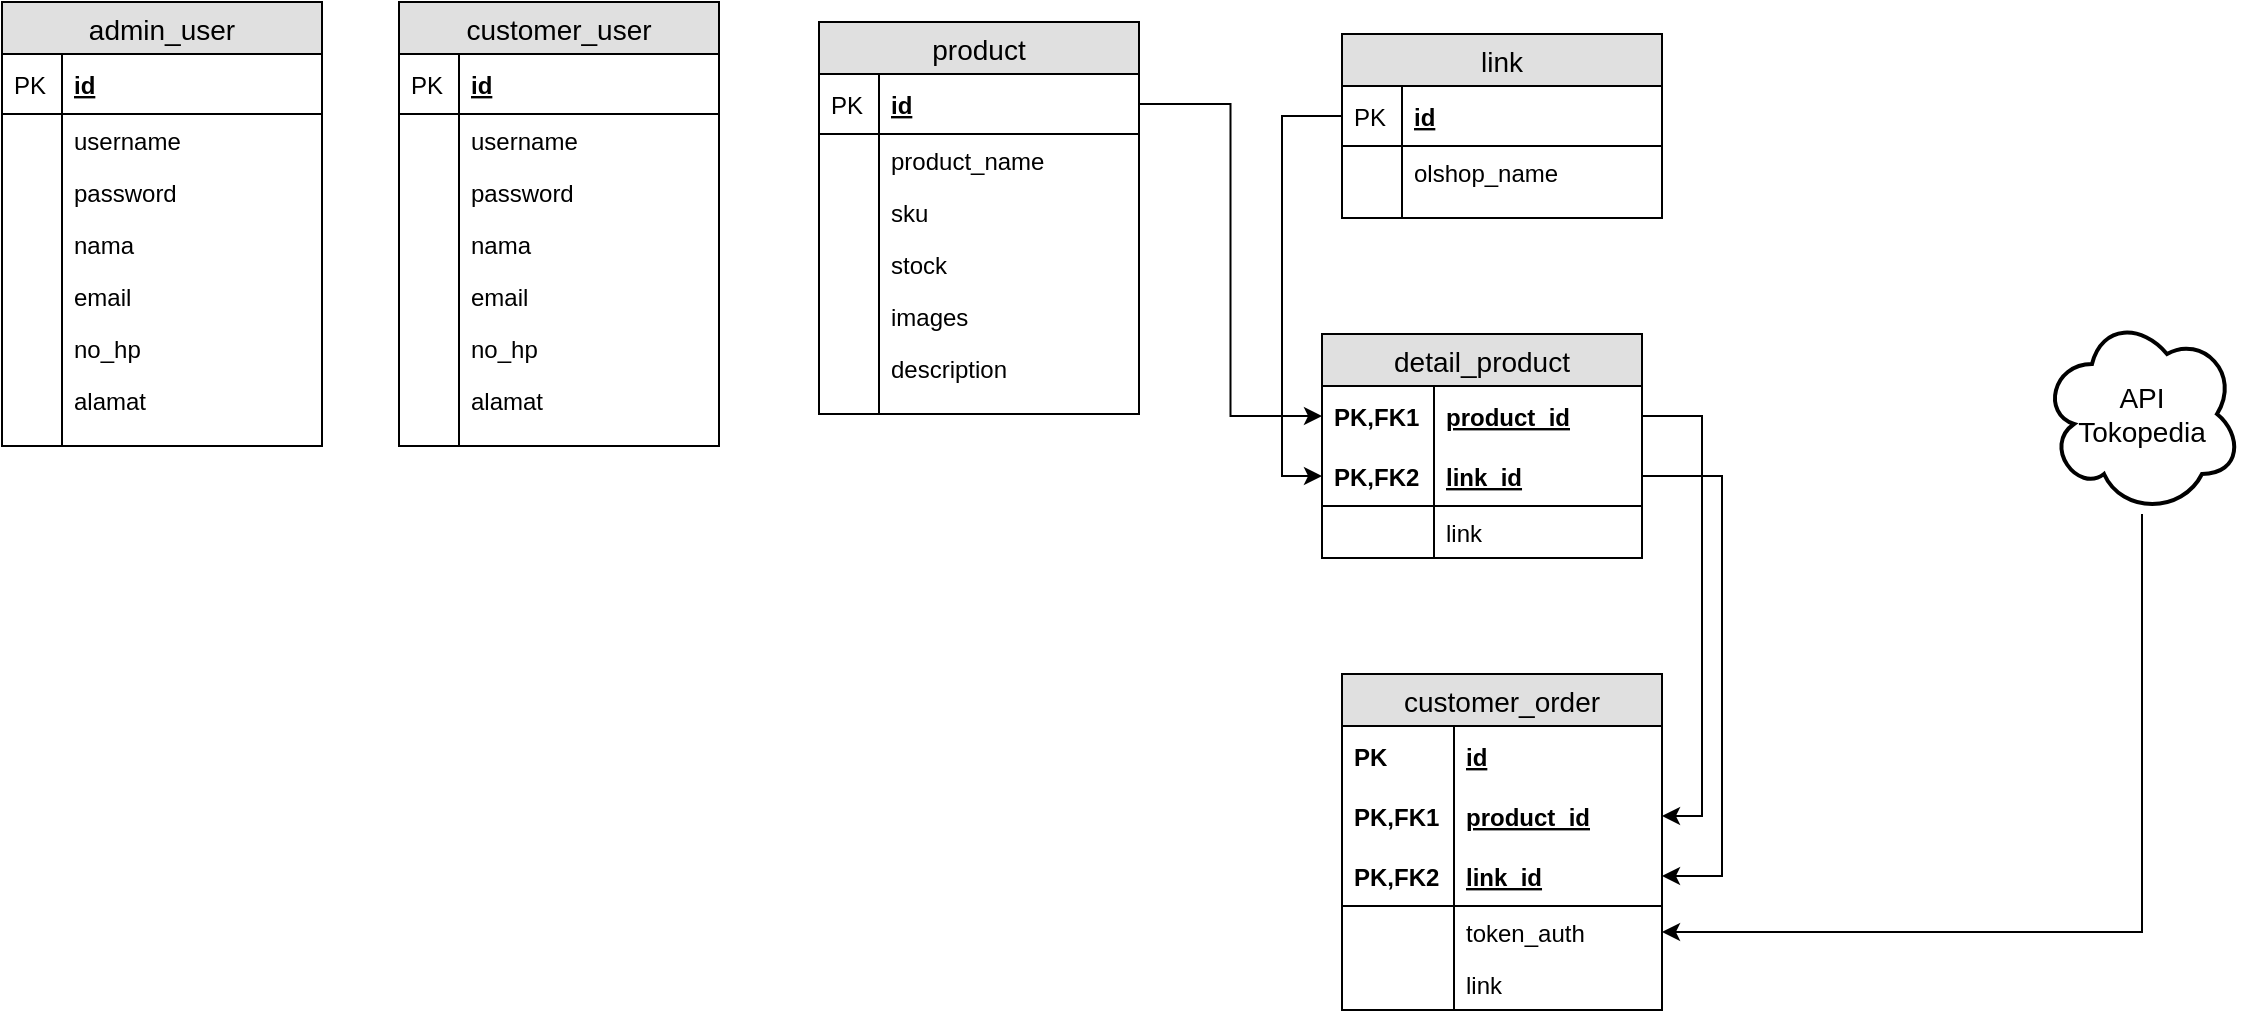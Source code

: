 <mxfile version="12.2.2" type="device" pages="1"><diagram id="BnBu3nzTmtbillHSKIIM" name="Page-1"><mxGraphModel dx="2872" dy="867" grid="1" gridSize="10" guides="1" tooltips="1" connect="1" arrows="1" fold="1" page="1" pageScale="1" pageWidth="1169" pageHeight="827" math="0" shadow="0"><root><mxCell id="0"/><mxCell id="1" parent="0"/><mxCell id="rHw0YXMAjfLEx67DA8d0-1" value="customer_user" style="swimlane;fontStyle=0;childLayout=stackLayout;horizontal=1;startSize=26;fillColor=#e0e0e0;horizontalStack=0;resizeParent=1;resizeParentMax=0;resizeLast=0;collapsible=1;marginBottom=0;swimlaneFillColor=#ffffff;align=center;fontSize=14;" parent="1" vertex="1"><mxGeometry x="-1.5" y="34" width="160" height="222" as="geometry"/></mxCell><mxCell id="rHw0YXMAjfLEx67DA8d0-2" value="id" style="shape=partialRectangle;top=0;left=0;right=0;bottom=1;align=left;verticalAlign=middle;fillColor=none;spacingLeft=34;spacingRight=4;overflow=hidden;rotatable=0;points=[[0,0.5],[1,0.5]];portConstraint=eastwest;dropTarget=0;fontStyle=5;fontSize=12;" parent="rHw0YXMAjfLEx67DA8d0-1" vertex="1"><mxGeometry y="26" width="160" height="30" as="geometry"/></mxCell><mxCell id="rHw0YXMAjfLEx67DA8d0-3" value="PK" style="shape=partialRectangle;top=0;left=0;bottom=0;fillColor=none;align=left;verticalAlign=middle;spacingLeft=4;spacingRight=4;overflow=hidden;rotatable=0;points=[];portConstraint=eastwest;part=1;fontSize=12;" parent="rHw0YXMAjfLEx67DA8d0-2" vertex="1" connectable="0"><mxGeometry width="30" height="30" as="geometry"/></mxCell><mxCell id="yBIRojquBB3btznewBYH-18" value="username" style="shape=partialRectangle;top=0;left=0;right=0;bottom=0;align=left;verticalAlign=top;fillColor=none;spacingLeft=34;spacingRight=4;overflow=hidden;rotatable=0;points=[[0,0.5],[1,0.5]];portConstraint=eastwest;dropTarget=0;fontSize=12;" vertex="1" parent="rHw0YXMAjfLEx67DA8d0-1"><mxGeometry y="56" width="160" height="26" as="geometry"/></mxCell><mxCell id="yBIRojquBB3btznewBYH-19" value="" style="shape=partialRectangle;top=0;left=0;bottom=0;fillColor=none;align=left;verticalAlign=top;spacingLeft=4;spacingRight=4;overflow=hidden;rotatable=0;points=[];portConstraint=eastwest;part=1;fontSize=12;" vertex="1" connectable="0" parent="yBIRojquBB3btznewBYH-18"><mxGeometry width="30" height="26" as="geometry"/></mxCell><mxCell id="rHw0YXMAjfLEx67DA8d0-4" value="password" style="shape=partialRectangle;top=0;left=0;right=0;bottom=0;align=left;verticalAlign=top;fillColor=none;spacingLeft=34;spacingRight=4;overflow=hidden;rotatable=0;points=[[0,0.5],[1,0.5]];portConstraint=eastwest;dropTarget=0;fontSize=12;" parent="rHw0YXMAjfLEx67DA8d0-1" vertex="1"><mxGeometry y="82" width="160" height="26" as="geometry"/></mxCell><mxCell id="rHw0YXMAjfLEx67DA8d0-5" value="" style="shape=partialRectangle;top=0;left=0;bottom=0;fillColor=none;align=left;verticalAlign=top;spacingLeft=4;spacingRight=4;overflow=hidden;rotatable=0;points=[];portConstraint=eastwest;part=1;fontSize=12;" parent="rHw0YXMAjfLEx67DA8d0-4" vertex="1" connectable="0"><mxGeometry width="30" height="26" as="geometry"/></mxCell><mxCell id="rHw0YXMAjfLEx67DA8d0-6" value="nama" style="shape=partialRectangle;top=0;left=0;right=0;bottom=0;align=left;verticalAlign=top;fillColor=none;spacingLeft=34;spacingRight=4;overflow=hidden;rotatable=0;points=[[0,0.5],[1,0.5]];portConstraint=eastwest;dropTarget=0;fontSize=12;" parent="rHw0YXMAjfLEx67DA8d0-1" vertex="1"><mxGeometry y="108" width="160" height="26" as="geometry"/></mxCell><mxCell id="rHw0YXMAjfLEx67DA8d0-7" value="" style="shape=partialRectangle;top=0;left=0;bottom=0;fillColor=none;align=left;verticalAlign=top;spacingLeft=4;spacingRight=4;overflow=hidden;rotatable=0;points=[];portConstraint=eastwest;part=1;fontSize=12;" parent="rHw0YXMAjfLEx67DA8d0-6" vertex="1" connectable="0"><mxGeometry width="30" height="26" as="geometry"/></mxCell><mxCell id="rHw0YXMAjfLEx67DA8d0-12" value="email" style="shape=partialRectangle;top=0;left=0;right=0;bottom=0;align=left;verticalAlign=top;fillColor=none;spacingLeft=34;spacingRight=4;overflow=hidden;rotatable=0;points=[[0,0.5],[1,0.5]];portConstraint=eastwest;dropTarget=0;fontSize=12;" parent="rHw0YXMAjfLEx67DA8d0-1" vertex="1"><mxGeometry y="134" width="160" height="26" as="geometry"/></mxCell><mxCell id="rHw0YXMAjfLEx67DA8d0-13" value="" style="shape=partialRectangle;top=0;left=0;bottom=0;fillColor=none;align=left;verticalAlign=top;spacingLeft=4;spacingRight=4;overflow=hidden;rotatable=0;points=[];portConstraint=eastwest;part=1;fontSize=12;" parent="rHw0YXMAjfLEx67DA8d0-12" vertex="1" connectable="0"><mxGeometry width="30" height="26" as="geometry"/></mxCell><mxCell id="rHw0YXMAjfLEx67DA8d0-14" value="no_hp" style="shape=partialRectangle;top=0;left=0;right=0;bottom=0;align=left;verticalAlign=top;fillColor=none;spacingLeft=34;spacingRight=4;overflow=hidden;rotatable=0;points=[[0,0.5],[1,0.5]];portConstraint=eastwest;dropTarget=0;fontSize=12;" parent="rHw0YXMAjfLEx67DA8d0-1" vertex="1"><mxGeometry y="160" width="160" height="26" as="geometry"/></mxCell><mxCell id="rHw0YXMAjfLEx67DA8d0-15" value="" style="shape=partialRectangle;top=0;left=0;bottom=0;fillColor=none;align=left;verticalAlign=top;spacingLeft=4;spacingRight=4;overflow=hidden;rotatable=0;points=[];portConstraint=eastwest;part=1;fontSize=12;" parent="rHw0YXMAjfLEx67DA8d0-14" vertex="1" connectable="0"><mxGeometry width="30" height="26" as="geometry"/></mxCell><mxCell id="rHw0YXMAjfLEx67DA8d0-8" value="alamat" style="shape=partialRectangle;top=0;left=0;right=0;bottom=0;align=left;verticalAlign=top;fillColor=none;spacingLeft=34;spacingRight=4;overflow=hidden;rotatable=0;points=[[0,0.5],[1,0.5]];portConstraint=eastwest;dropTarget=0;fontSize=12;" parent="rHw0YXMAjfLEx67DA8d0-1" vertex="1"><mxGeometry y="186" width="160" height="26" as="geometry"/></mxCell><mxCell id="rHw0YXMAjfLEx67DA8d0-9" value="" style="shape=partialRectangle;top=0;left=0;bottom=0;fillColor=none;align=left;verticalAlign=top;spacingLeft=4;spacingRight=4;overflow=hidden;rotatable=0;points=[];portConstraint=eastwest;part=1;fontSize=12;" parent="rHw0YXMAjfLEx67DA8d0-8" vertex="1" connectable="0"><mxGeometry width="30" height="26" as="geometry"/></mxCell><mxCell id="rHw0YXMAjfLEx67DA8d0-10" value="" style="shape=partialRectangle;top=0;left=0;right=0;bottom=0;align=left;verticalAlign=top;fillColor=none;spacingLeft=34;spacingRight=4;overflow=hidden;rotatable=0;points=[[0,0.5],[1,0.5]];portConstraint=eastwest;dropTarget=0;fontSize=12;" parent="rHw0YXMAjfLEx67DA8d0-1" vertex="1"><mxGeometry y="212" width="160" height="10" as="geometry"/></mxCell><mxCell id="rHw0YXMAjfLEx67DA8d0-11" value="" style="shape=partialRectangle;top=0;left=0;bottom=0;fillColor=none;align=left;verticalAlign=top;spacingLeft=4;spacingRight=4;overflow=hidden;rotatable=0;points=[];portConstraint=eastwest;part=1;fontSize=12;" parent="rHw0YXMAjfLEx67DA8d0-10" vertex="1" connectable="0"><mxGeometry width="30" height="10" as="geometry"/></mxCell><mxCell id="rHw0YXMAjfLEx67DA8d0-16" value="product" style="swimlane;fontStyle=0;childLayout=stackLayout;horizontal=1;startSize=26;fillColor=#e0e0e0;horizontalStack=0;resizeParent=1;resizeParentMax=0;resizeLast=0;collapsible=1;marginBottom=0;swimlaneFillColor=#ffffff;align=center;fontSize=14;" parent="1" vertex="1"><mxGeometry x="208.5" y="44" width="160" height="196" as="geometry"/></mxCell><mxCell id="rHw0YXMAjfLEx67DA8d0-17" value="id" style="shape=partialRectangle;top=0;left=0;right=0;bottom=1;align=left;verticalAlign=middle;fillColor=none;spacingLeft=34;spacingRight=4;overflow=hidden;rotatable=0;points=[[0,0.5],[1,0.5]];portConstraint=eastwest;dropTarget=0;fontStyle=5;fontSize=12;" parent="rHw0YXMAjfLEx67DA8d0-16" vertex="1"><mxGeometry y="26" width="160" height="30" as="geometry"/></mxCell><mxCell id="rHw0YXMAjfLEx67DA8d0-18" value="PK" style="shape=partialRectangle;top=0;left=0;bottom=0;fillColor=none;align=left;verticalAlign=middle;spacingLeft=4;spacingRight=4;overflow=hidden;rotatable=0;points=[];portConstraint=eastwest;part=1;fontSize=12;" parent="rHw0YXMAjfLEx67DA8d0-17" vertex="1" connectable="0"><mxGeometry width="30" height="30" as="geometry"/></mxCell><mxCell id="rHw0YXMAjfLEx67DA8d0-19" value="product_name" style="shape=partialRectangle;top=0;left=0;right=0;bottom=0;align=left;verticalAlign=top;fillColor=none;spacingLeft=34;spacingRight=4;overflow=hidden;rotatable=0;points=[[0,0.5],[1,0.5]];portConstraint=eastwest;dropTarget=0;fontSize=12;" parent="rHw0YXMAjfLEx67DA8d0-16" vertex="1"><mxGeometry y="56" width="160" height="26" as="geometry"/></mxCell><mxCell id="rHw0YXMAjfLEx67DA8d0-20" value="" style="shape=partialRectangle;top=0;left=0;bottom=0;fillColor=none;align=left;verticalAlign=top;spacingLeft=4;spacingRight=4;overflow=hidden;rotatable=0;points=[];portConstraint=eastwest;part=1;fontSize=12;" parent="rHw0YXMAjfLEx67DA8d0-19" vertex="1" connectable="0"><mxGeometry width="30" height="26" as="geometry"/></mxCell><mxCell id="rHw0YXMAjfLEx67DA8d0-21" value="sku" style="shape=partialRectangle;top=0;left=0;right=0;bottom=0;align=left;verticalAlign=top;fillColor=none;spacingLeft=34;spacingRight=4;overflow=hidden;rotatable=0;points=[[0,0.5],[1,0.5]];portConstraint=eastwest;dropTarget=0;fontSize=12;" parent="rHw0YXMAjfLEx67DA8d0-16" vertex="1"><mxGeometry y="82" width="160" height="26" as="geometry"/></mxCell><mxCell id="rHw0YXMAjfLEx67DA8d0-22" value="" style="shape=partialRectangle;top=0;left=0;bottom=0;fillColor=none;align=left;verticalAlign=top;spacingLeft=4;spacingRight=4;overflow=hidden;rotatable=0;points=[];portConstraint=eastwest;part=1;fontSize=12;" parent="rHw0YXMAjfLEx67DA8d0-21" vertex="1" connectable="0"><mxGeometry width="30" height="26" as="geometry"/></mxCell><mxCell id="rHw0YXMAjfLEx67DA8d0-23" value="stock" style="shape=partialRectangle;top=0;left=0;right=0;bottom=0;align=left;verticalAlign=top;fillColor=none;spacingLeft=34;spacingRight=4;overflow=hidden;rotatable=0;points=[[0,0.5],[1,0.5]];portConstraint=eastwest;dropTarget=0;fontSize=12;" parent="rHw0YXMAjfLEx67DA8d0-16" vertex="1"><mxGeometry y="108" width="160" height="26" as="geometry"/></mxCell><mxCell id="rHw0YXMAjfLEx67DA8d0-24" value="" style="shape=partialRectangle;top=0;left=0;bottom=0;fillColor=none;align=left;verticalAlign=top;spacingLeft=4;spacingRight=4;overflow=hidden;rotatable=0;points=[];portConstraint=eastwest;part=1;fontSize=12;" parent="rHw0YXMAjfLEx67DA8d0-23" vertex="1" connectable="0"><mxGeometry width="30" height="26" as="geometry"/></mxCell><mxCell id="rHw0YXMAjfLEx67DA8d0-50" value="images" style="shape=partialRectangle;top=0;left=0;right=0;bottom=0;align=left;verticalAlign=top;fillColor=none;spacingLeft=34;spacingRight=4;overflow=hidden;rotatable=0;points=[[0,0.5],[1,0.5]];portConstraint=eastwest;dropTarget=0;fontSize=12;" parent="rHw0YXMAjfLEx67DA8d0-16" vertex="1"><mxGeometry y="134" width="160" height="26" as="geometry"/></mxCell><mxCell id="rHw0YXMAjfLEx67DA8d0-51" value="" style="shape=partialRectangle;top=0;left=0;bottom=0;fillColor=none;align=left;verticalAlign=top;spacingLeft=4;spacingRight=4;overflow=hidden;rotatable=0;points=[];portConstraint=eastwest;part=1;fontSize=12;" parent="rHw0YXMAjfLEx67DA8d0-50" vertex="1" connectable="0"><mxGeometry width="30" height="26" as="geometry"/></mxCell><mxCell id="yBIRojquBB3btznewBYH-20" value="description" style="shape=partialRectangle;top=0;left=0;right=0;bottom=0;align=left;verticalAlign=top;fillColor=none;spacingLeft=34;spacingRight=4;overflow=hidden;rotatable=0;points=[[0,0.5],[1,0.5]];portConstraint=eastwest;dropTarget=0;fontSize=12;" vertex="1" parent="rHw0YXMAjfLEx67DA8d0-16"><mxGeometry y="160" width="160" height="26" as="geometry"/></mxCell><mxCell id="yBIRojquBB3btznewBYH-21" value="" style="shape=partialRectangle;top=0;left=0;bottom=0;fillColor=none;align=left;verticalAlign=top;spacingLeft=4;spacingRight=4;overflow=hidden;rotatable=0;points=[];portConstraint=eastwest;part=1;fontSize=12;" vertex="1" connectable="0" parent="yBIRojquBB3btznewBYH-20"><mxGeometry width="30" height="26" as="geometry"/></mxCell><mxCell id="rHw0YXMAjfLEx67DA8d0-29" value="" style="shape=partialRectangle;top=0;left=0;right=0;bottom=0;align=left;verticalAlign=top;fillColor=none;spacingLeft=34;spacingRight=4;overflow=hidden;rotatable=0;points=[[0,0.5],[1,0.5]];portConstraint=eastwest;dropTarget=0;fontSize=12;" parent="rHw0YXMAjfLEx67DA8d0-16" vertex="1"><mxGeometry y="186" width="160" height="10" as="geometry"/></mxCell><mxCell id="rHw0YXMAjfLEx67DA8d0-30" value="" style="shape=partialRectangle;top=0;left=0;bottom=0;fillColor=none;align=left;verticalAlign=top;spacingLeft=4;spacingRight=4;overflow=hidden;rotatable=0;points=[];portConstraint=eastwest;part=1;fontSize=12;" parent="rHw0YXMAjfLEx67DA8d0-29" vertex="1" connectable="0"><mxGeometry width="30" height="10" as="geometry"/></mxCell><mxCell id="rHw0YXMAjfLEx67DA8d0-31" value="link" style="swimlane;fontStyle=0;childLayout=stackLayout;horizontal=1;startSize=26;fillColor=#e0e0e0;horizontalStack=0;resizeParent=1;resizeParentMax=0;resizeLast=0;collapsible=1;marginBottom=0;swimlaneFillColor=#ffffff;align=center;fontSize=14;" parent="1" vertex="1"><mxGeometry x="470" y="50" width="160" height="92" as="geometry"/></mxCell><mxCell id="rHw0YXMAjfLEx67DA8d0-32" value="id" style="shape=partialRectangle;top=0;left=0;right=0;bottom=1;align=left;verticalAlign=middle;fillColor=none;spacingLeft=34;spacingRight=4;overflow=hidden;rotatable=0;points=[[0,0.5],[1,0.5]];portConstraint=eastwest;dropTarget=0;fontStyle=5;fontSize=12;" parent="rHw0YXMAjfLEx67DA8d0-31" vertex="1"><mxGeometry y="26" width="160" height="30" as="geometry"/></mxCell><mxCell id="rHw0YXMAjfLEx67DA8d0-33" value="PK" style="shape=partialRectangle;top=0;left=0;bottom=0;fillColor=none;align=left;verticalAlign=middle;spacingLeft=4;spacingRight=4;overflow=hidden;rotatable=0;points=[];portConstraint=eastwest;part=1;fontSize=12;" parent="rHw0YXMAjfLEx67DA8d0-32" vertex="1" connectable="0"><mxGeometry width="30" height="30" as="geometry"/></mxCell><mxCell id="rHw0YXMAjfLEx67DA8d0-34" value="olshop_name" style="shape=partialRectangle;top=0;left=0;right=0;bottom=0;align=left;verticalAlign=top;fillColor=none;spacingLeft=34;spacingRight=4;overflow=hidden;rotatable=0;points=[[0,0.5],[1,0.5]];portConstraint=eastwest;dropTarget=0;fontSize=12;" parent="rHw0YXMAjfLEx67DA8d0-31" vertex="1"><mxGeometry y="56" width="160" height="26" as="geometry"/></mxCell><mxCell id="rHw0YXMAjfLEx67DA8d0-35" value="" style="shape=partialRectangle;top=0;left=0;bottom=0;fillColor=none;align=left;verticalAlign=top;spacingLeft=4;spacingRight=4;overflow=hidden;rotatable=0;points=[];portConstraint=eastwest;part=1;fontSize=12;" parent="rHw0YXMAjfLEx67DA8d0-34" vertex="1" connectable="0"><mxGeometry width="30" height="26" as="geometry"/></mxCell><mxCell id="rHw0YXMAjfLEx67DA8d0-40" value="" style="shape=partialRectangle;top=0;left=0;right=0;bottom=0;align=left;verticalAlign=top;fillColor=none;spacingLeft=34;spacingRight=4;overflow=hidden;rotatable=0;points=[[0,0.5],[1,0.5]];portConstraint=eastwest;dropTarget=0;fontSize=12;" parent="rHw0YXMAjfLEx67DA8d0-31" vertex="1"><mxGeometry y="82" width="160" height="10" as="geometry"/></mxCell><mxCell id="rHw0YXMAjfLEx67DA8d0-41" value="" style="shape=partialRectangle;top=0;left=0;bottom=0;fillColor=none;align=left;verticalAlign=top;spacingLeft=4;spacingRight=4;overflow=hidden;rotatable=0;points=[];portConstraint=eastwest;part=1;fontSize=12;" parent="rHw0YXMAjfLEx67DA8d0-40" vertex="1" connectable="0"><mxGeometry width="30" height="10" as="geometry"/></mxCell><mxCell id="rHw0YXMAjfLEx67DA8d0-42" value="detail_product" style="swimlane;fontStyle=0;childLayout=stackLayout;horizontal=1;startSize=26;fillColor=#e0e0e0;horizontalStack=0;resizeParent=1;resizeParentMax=0;resizeLast=0;collapsible=1;marginBottom=0;swimlaneFillColor=#ffffff;align=center;fontSize=14;" parent="1" vertex="1"><mxGeometry x="460" y="200" width="160" height="112" as="geometry"/></mxCell><mxCell id="rHw0YXMAjfLEx67DA8d0-43" value="product_id" style="shape=partialRectangle;top=0;left=0;right=0;bottom=0;align=left;verticalAlign=middle;fillColor=none;spacingLeft=60;spacingRight=4;overflow=hidden;rotatable=0;points=[[0,0.5],[1,0.5]];portConstraint=eastwest;dropTarget=0;fontStyle=5;fontSize=12;" parent="rHw0YXMAjfLEx67DA8d0-42" vertex="1"><mxGeometry y="26" width="160" height="30" as="geometry"/></mxCell><mxCell id="rHw0YXMAjfLEx67DA8d0-44" value="PK,FK1" style="shape=partialRectangle;fontStyle=1;top=0;left=0;bottom=0;fillColor=none;align=left;verticalAlign=middle;spacingLeft=4;spacingRight=4;overflow=hidden;rotatable=0;points=[];portConstraint=eastwest;part=1;fontSize=12;" parent="rHw0YXMAjfLEx67DA8d0-43" vertex="1" connectable="0"><mxGeometry width="56" height="30" as="geometry"/></mxCell><mxCell id="rHw0YXMAjfLEx67DA8d0-45" value="link_id" style="shape=partialRectangle;top=0;left=0;right=0;bottom=1;align=left;verticalAlign=middle;fillColor=none;spacingLeft=60;spacingRight=4;overflow=hidden;rotatable=0;points=[[0,0.5],[1,0.5]];portConstraint=eastwest;dropTarget=0;fontStyle=5;fontSize=12;" parent="rHw0YXMAjfLEx67DA8d0-42" vertex="1"><mxGeometry y="56" width="160" height="30" as="geometry"/></mxCell><mxCell id="rHw0YXMAjfLEx67DA8d0-46" value="PK,FK2" style="shape=partialRectangle;fontStyle=1;top=0;left=0;bottom=0;fillColor=none;align=left;verticalAlign=middle;spacingLeft=4;spacingRight=4;overflow=hidden;rotatable=0;points=[];portConstraint=eastwest;part=1;fontSize=12;" parent="rHw0YXMAjfLEx67DA8d0-45" vertex="1" connectable="0"><mxGeometry width="56" height="30" as="geometry"/></mxCell><mxCell id="rHw0YXMAjfLEx67DA8d0-47" value="link" style="shape=partialRectangle;top=0;left=0;right=0;bottom=0;align=left;verticalAlign=top;fillColor=none;spacingLeft=60;spacingRight=4;overflow=hidden;rotatable=0;points=[[0,0.5],[1,0.5]];portConstraint=eastwest;dropTarget=0;fontSize=12;" parent="rHw0YXMAjfLEx67DA8d0-42" vertex="1"><mxGeometry y="86" width="160" height="26" as="geometry"/></mxCell><mxCell id="rHw0YXMAjfLEx67DA8d0-48" value="" style="shape=partialRectangle;top=0;left=0;bottom=0;fillColor=none;align=left;verticalAlign=top;spacingLeft=4;spacingRight=4;overflow=hidden;rotatable=0;points=[];portConstraint=eastwest;part=1;fontSize=12;" parent="rHw0YXMAjfLEx67DA8d0-47" vertex="1" connectable="0"><mxGeometry width="56" height="26" as="geometry"/></mxCell><mxCell id="yBIRojquBB3btznewBYH-1" value="admin_user" style="swimlane;fontStyle=0;childLayout=stackLayout;horizontal=1;startSize=26;fillColor=#e0e0e0;horizontalStack=0;resizeParent=1;resizeParentMax=0;resizeLast=0;collapsible=1;marginBottom=0;swimlaneFillColor=#ffffff;align=center;fontSize=14;" vertex="1" parent="1"><mxGeometry x="-200" y="34" width="160" height="222" as="geometry"/></mxCell><mxCell id="yBIRojquBB3btznewBYH-2" value="id" style="shape=partialRectangle;top=0;left=0;right=0;bottom=1;align=left;verticalAlign=middle;fillColor=none;spacingLeft=34;spacingRight=4;overflow=hidden;rotatable=0;points=[[0,0.5],[1,0.5]];portConstraint=eastwest;dropTarget=0;fontStyle=5;fontSize=12;" vertex="1" parent="yBIRojquBB3btznewBYH-1"><mxGeometry y="26" width="160" height="30" as="geometry"/></mxCell><mxCell id="yBIRojquBB3btznewBYH-3" value="PK" style="shape=partialRectangle;top=0;left=0;bottom=0;fillColor=none;align=left;verticalAlign=middle;spacingLeft=4;spacingRight=4;overflow=hidden;rotatable=0;points=[];portConstraint=eastwest;part=1;fontSize=12;" vertex="1" connectable="0" parent="yBIRojquBB3btznewBYH-2"><mxGeometry width="30" height="30" as="geometry"/></mxCell><mxCell id="yBIRojquBB3btznewBYH-16" value="username" style="shape=partialRectangle;top=0;left=0;right=0;bottom=0;align=left;verticalAlign=top;fillColor=none;spacingLeft=34;spacingRight=4;overflow=hidden;rotatable=0;points=[[0,0.5],[1,0.5]];portConstraint=eastwest;dropTarget=0;fontSize=12;" vertex="1" parent="yBIRojquBB3btznewBYH-1"><mxGeometry y="56" width="160" height="26" as="geometry"/></mxCell><mxCell id="yBIRojquBB3btznewBYH-17" value="" style="shape=partialRectangle;top=0;left=0;bottom=0;fillColor=none;align=left;verticalAlign=top;spacingLeft=4;spacingRight=4;overflow=hidden;rotatable=0;points=[];portConstraint=eastwest;part=1;fontSize=12;" vertex="1" connectable="0" parent="yBIRojquBB3btznewBYH-16"><mxGeometry width="30" height="26" as="geometry"/></mxCell><mxCell id="yBIRojquBB3btznewBYH-4" value="password" style="shape=partialRectangle;top=0;left=0;right=0;bottom=0;align=left;verticalAlign=top;fillColor=none;spacingLeft=34;spacingRight=4;overflow=hidden;rotatable=0;points=[[0,0.5],[1,0.5]];portConstraint=eastwest;dropTarget=0;fontSize=12;" vertex="1" parent="yBIRojquBB3btznewBYH-1"><mxGeometry y="82" width="160" height="26" as="geometry"/></mxCell><mxCell id="yBIRojquBB3btznewBYH-5" value="" style="shape=partialRectangle;top=0;left=0;bottom=0;fillColor=none;align=left;verticalAlign=top;spacingLeft=4;spacingRight=4;overflow=hidden;rotatable=0;points=[];portConstraint=eastwest;part=1;fontSize=12;" vertex="1" connectable="0" parent="yBIRojquBB3btznewBYH-4"><mxGeometry width="30" height="26" as="geometry"/></mxCell><mxCell id="yBIRojquBB3btznewBYH-6" value="nama" style="shape=partialRectangle;top=0;left=0;right=0;bottom=0;align=left;verticalAlign=top;fillColor=none;spacingLeft=34;spacingRight=4;overflow=hidden;rotatable=0;points=[[0,0.5],[1,0.5]];portConstraint=eastwest;dropTarget=0;fontSize=12;" vertex="1" parent="yBIRojquBB3btznewBYH-1"><mxGeometry y="108" width="160" height="26" as="geometry"/></mxCell><mxCell id="yBIRojquBB3btznewBYH-7" value="" style="shape=partialRectangle;top=0;left=0;bottom=0;fillColor=none;align=left;verticalAlign=top;spacingLeft=4;spacingRight=4;overflow=hidden;rotatable=0;points=[];portConstraint=eastwest;part=1;fontSize=12;" vertex="1" connectable="0" parent="yBIRojquBB3btznewBYH-6"><mxGeometry width="30" height="26" as="geometry"/></mxCell><mxCell id="yBIRojquBB3btznewBYH-8" value="email" style="shape=partialRectangle;top=0;left=0;right=0;bottom=0;align=left;verticalAlign=top;fillColor=none;spacingLeft=34;spacingRight=4;overflow=hidden;rotatable=0;points=[[0,0.5],[1,0.5]];portConstraint=eastwest;dropTarget=0;fontSize=12;" vertex="1" parent="yBIRojquBB3btznewBYH-1"><mxGeometry y="134" width="160" height="26" as="geometry"/></mxCell><mxCell id="yBIRojquBB3btznewBYH-9" value="" style="shape=partialRectangle;top=0;left=0;bottom=0;fillColor=none;align=left;verticalAlign=top;spacingLeft=4;spacingRight=4;overflow=hidden;rotatable=0;points=[];portConstraint=eastwest;part=1;fontSize=12;" vertex="1" connectable="0" parent="yBIRojquBB3btznewBYH-8"><mxGeometry width="30" height="26" as="geometry"/></mxCell><mxCell id="yBIRojquBB3btznewBYH-10" value="no_hp" style="shape=partialRectangle;top=0;left=0;right=0;bottom=0;align=left;verticalAlign=top;fillColor=none;spacingLeft=34;spacingRight=4;overflow=hidden;rotatable=0;points=[[0,0.5],[1,0.5]];portConstraint=eastwest;dropTarget=0;fontSize=12;" vertex="1" parent="yBIRojquBB3btznewBYH-1"><mxGeometry y="160" width="160" height="26" as="geometry"/></mxCell><mxCell id="yBIRojquBB3btznewBYH-11" value="" style="shape=partialRectangle;top=0;left=0;bottom=0;fillColor=none;align=left;verticalAlign=top;spacingLeft=4;spacingRight=4;overflow=hidden;rotatable=0;points=[];portConstraint=eastwest;part=1;fontSize=12;" vertex="1" connectable="0" parent="yBIRojquBB3btznewBYH-10"><mxGeometry width="30" height="26" as="geometry"/></mxCell><mxCell id="yBIRojquBB3btznewBYH-12" value="alamat" style="shape=partialRectangle;top=0;left=0;right=0;bottom=0;align=left;verticalAlign=top;fillColor=none;spacingLeft=34;spacingRight=4;overflow=hidden;rotatable=0;points=[[0,0.5],[1,0.5]];portConstraint=eastwest;dropTarget=0;fontSize=12;" vertex="1" parent="yBIRojquBB3btznewBYH-1"><mxGeometry y="186" width="160" height="26" as="geometry"/></mxCell><mxCell id="yBIRojquBB3btznewBYH-13" value="" style="shape=partialRectangle;top=0;left=0;bottom=0;fillColor=none;align=left;verticalAlign=top;spacingLeft=4;spacingRight=4;overflow=hidden;rotatable=0;points=[];portConstraint=eastwest;part=1;fontSize=12;" vertex="1" connectable="0" parent="yBIRojquBB3btznewBYH-12"><mxGeometry width="30" height="26" as="geometry"/></mxCell><mxCell id="yBIRojquBB3btznewBYH-14" value="" style="shape=partialRectangle;top=0;left=0;right=0;bottom=0;align=left;verticalAlign=top;fillColor=none;spacingLeft=34;spacingRight=4;overflow=hidden;rotatable=0;points=[[0,0.5],[1,0.5]];portConstraint=eastwest;dropTarget=0;fontSize=12;" vertex="1" parent="yBIRojquBB3btznewBYH-1"><mxGeometry y="212" width="160" height="10" as="geometry"/></mxCell><mxCell id="yBIRojquBB3btznewBYH-15" value="" style="shape=partialRectangle;top=0;left=0;bottom=0;fillColor=none;align=left;verticalAlign=top;spacingLeft=4;spacingRight=4;overflow=hidden;rotatable=0;points=[];portConstraint=eastwest;part=1;fontSize=12;" vertex="1" connectable="0" parent="yBIRojquBB3btznewBYH-14"><mxGeometry width="30" height="10" as="geometry"/></mxCell><mxCell id="yBIRojquBB3btznewBYH-22" value="customer_order" style="swimlane;fontStyle=0;childLayout=stackLayout;horizontal=1;startSize=26;fillColor=#e0e0e0;horizontalStack=0;resizeParent=1;resizeParentMax=0;resizeLast=0;collapsible=1;marginBottom=0;swimlaneFillColor=#ffffff;align=center;fontSize=14;" vertex="1" parent="1"><mxGeometry x="470" y="370" width="160" height="168" as="geometry"/></mxCell><mxCell id="yBIRojquBB3btznewBYH-29" value="id" style="shape=partialRectangle;top=0;left=0;right=0;bottom=0;align=left;verticalAlign=middle;fillColor=none;spacingLeft=60;spacingRight=4;overflow=hidden;rotatable=0;points=[[0,0.5],[1,0.5]];portConstraint=eastwest;dropTarget=0;fontStyle=5;fontSize=12;" vertex="1" parent="yBIRojquBB3btznewBYH-22"><mxGeometry y="26" width="160" height="30" as="geometry"/></mxCell><mxCell id="yBIRojquBB3btznewBYH-30" value="PK" style="shape=partialRectangle;fontStyle=1;top=0;left=0;bottom=0;fillColor=none;align=left;verticalAlign=middle;spacingLeft=4;spacingRight=4;overflow=hidden;rotatable=0;points=[];portConstraint=eastwest;part=1;fontSize=12;" vertex="1" connectable="0" parent="yBIRojquBB3btznewBYH-29"><mxGeometry width="56" height="30" as="geometry"/></mxCell><mxCell id="yBIRojquBB3btznewBYH-23" value="product_id" style="shape=partialRectangle;top=0;left=0;right=0;bottom=0;align=left;verticalAlign=middle;fillColor=none;spacingLeft=60;spacingRight=4;overflow=hidden;rotatable=0;points=[[0,0.5],[1,0.5]];portConstraint=eastwest;dropTarget=0;fontStyle=5;fontSize=12;" vertex="1" parent="yBIRojquBB3btznewBYH-22"><mxGeometry y="56" width="160" height="30" as="geometry"/></mxCell><mxCell id="yBIRojquBB3btznewBYH-24" value="PK,FK1" style="shape=partialRectangle;fontStyle=1;top=0;left=0;bottom=0;fillColor=none;align=left;verticalAlign=middle;spacingLeft=4;spacingRight=4;overflow=hidden;rotatable=0;points=[];portConstraint=eastwest;part=1;fontSize=12;" vertex="1" connectable="0" parent="yBIRojquBB3btznewBYH-23"><mxGeometry width="56" height="30" as="geometry"/></mxCell><mxCell id="yBIRojquBB3btznewBYH-25" value="link_id" style="shape=partialRectangle;top=0;left=0;right=0;bottom=1;align=left;verticalAlign=middle;fillColor=none;spacingLeft=60;spacingRight=4;overflow=hidden;rotatable=0;points=[[0,0.5],[1,0.5]];portConstraint=eastwest;dropTarget=0;fontStyle=5;fontSize=12;" vertex="1" parent="yBIRojquBB3btznewBYH-22"><mxGeometry y="86" width="160" height="30" as="geometry"/></mxCell><mxCell id="yBIRojquBB3btznewBYH-26" value="PK,FK2" style="shape=partialRectangle;fontStyle=1;top=0;left=0;bottom=0;fillColor=none;align=left;verticalAlign=middle;spacingLeft=4;spacingRight=4;overflow=hidden;rotatable=0;points=[];portConstraint=eastwest;part=1;fontSize=12;" vertex="1" connectable="0" parent="yBIRojquBB3btznewBYH-25"><mxGeometry width="56" height="30" as="geometry"/></mxCell><mxCell id="yBIRojquBB3btznewBYH-31" value="token_auth" style="shape=partialRectangle;top=0;left=0;right=0;bottom=0;align=left;verticalAlign=top;fillColor=none;spacingLeft=60;spacingRight=4;overflow=hidden;rotatable=0;points=[[0,0.5],[1,0.5]];portConstraint=eastwest;dropTarget=0;fontSize=12;" vertex="1" parent="yBIRojquBB3btznewBYH-22"><mxGeometry y="116" width="160" height="26" as="geometry"/></mxCell><mxCell id="yBIRojquBB3btznewBYH-32" value="" style="shape=partialRectangle;top=0;left=0;bottom=0;fillColor=none;align=left;verticalAlign=top;spacingLeft=4;spacingRight=4;overflow=hidden;rotatable=0;points=[];portConstraint=eastwest;part=1;fontSize=12;" vertex="1" connectable="0" parent="yBIRojquBB3btznewBYH-31"><mxGeometry width="56" height="26" as="geometry"/></mxCell><mxCell id="yBIRojquBB3btznewBYH-27" value="link" style="shape=partialRectangle;top=0;left=0;right=0;bottom=0;align=left;verticalAlign=top;fillColor=none;spacingLeft=60;spacingRight=4;overflow=hidden;rotatable=0;points=[[0,0.5],[1,0.5]];portConstraint=eastwest;dropTarget=0;fontSize=12;" vertex="1" parent="yBIRojquBB3btznewBYH-22"><mxGeometry y="142" width="160" height="26" as="geometry"/></mxCell><mxCell id="yBIRojquBB3btznewBYH-28" value="" style="shape=partialRectangle;top=0;left=0;bottom=0;fillColor=none;align=left;verticalAlign=top;spacingLeft=4;spacingRight=4;overflow=hidden;rotatable=0;points=[];portConstraint=eastwest;part=1;fontSize=12;" vertex="1" connectable="0" parent="yBIRojquBB3btznewBYH-27"><mxGeometry width="56" height="26" as="geometry"/></mxCell><mxCell id="yBIRojquBB3btznewBYH-39" style="edgeStyle=orthogonalEdgeStyle;rounded=0;orthogonalLoop=1;jettySize=auto;html=1;entryX=1;entryY=0.5;entryDx=0;entryDy=0;" edge="1" parent="1" source="yBIRojquBB3btznewBYH-33" target="yBIRojquBB3btznewBYH-31"><mxGeometry relative="1" as="geometry"/></mxCell><mxCell id="yBIRojquBB3btznewBYH-33" value="API &lt;br&gt;Tokopedia" style="ellipse;shape=cloud;strokeWidth=2;fontSize=14;whiteSpace=wrap;html=1;align=center;" vertex="1" parent="1"><mxGeometry x="820" y="190" width="100" height="100" as="geometry"/></mxCell><mxCell id="yBIRojquBB3btznewBYH-34" style="edgeStyle=orthogonalEdgeStyle;rounded=0;orthogonalLoop=1;jettySize=auto;html=1;entryX=0;entryY=0.5;entryDx=0;entryDy=0;" edge="1" parent="1" source="rHw0YXMAjfLEx67DA8d0-17" target="rHw0YXMAjfLEx67DA8d0-43"><mxGeometry relative="1" as="geometry"/></mxCell><mxCell id="yBIRojquBB3btznewBYH-36" style="edgeStyle=orthogonalEdgeStyle;rounded=0;orthogonalLoop=1;jettySize=auto;html=1;entryX=0;entryY=0.5;entryDx=0;entryDy=0;" edge="1" parent="1" source="rHw0YXMAjfLEx67DA8d0-32" target="rHw0YXMAjfLEx67DA8d0-45"><mxGeometry relative="1" as="geometry"/></mxCell><mxCell id="yBIRojquBB3btznewBYH-37" style="edgeStyle=orthogonalEdgeStyle;rounded=0;orthogonalLoop=1;jettySize=auto;html=1;entryX=1;entryY=0.5;entryDx=0;entryDy=0;" edge="1" parent="1" source="rHw0YXMAjfLEx67DA8d0-43" target="yBIRojquBB3btznewBYH-23"><mxGeometry relative="1" as="geometry"/></mxCell><mxCell id="yBIRojquBB3btznewBYH-38" style="edgeStyle=orthogonalEdgeStyle;rounded=0;orthogonalLoop=1;jettySize=auto;html=1;entryX=1;entryY=0.5;entryDx=0;entryDy=0;" edge="1" parent="1" source="rHw0YXMAjfLEx67DA8d0-45" target="yBIRojquBB3btznewBYH-25"><mxGeometry relative="1" as="geometry"><mxPoint x="720" y="350" as="targetPoint"/><Array as="points"><mxPoint x="660" y="271"/><mxPoint x="660" y="471"/></Array></mxGeometry></mxCell></root></mxGraphModel></diagram></mxfile>
